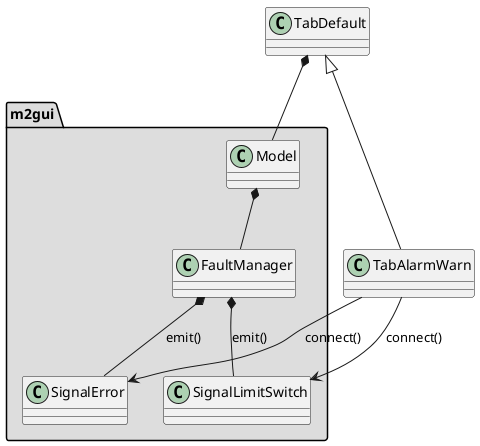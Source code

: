 @startuml
package "m2gui" #DDDDDD {
  Model *-- FaultManager
  FaultManager *-- SignalError : emit()
  FaultManager *-- SignalLimitSwitch : emit()
}

TabDefault *-- Model
TabDefault <|-- TabAlarmWarn

TabAlarmWarn --> SignalError : connect()
TabAlarmWarn --> SignalLimitSwitch : connect()
@enduml
